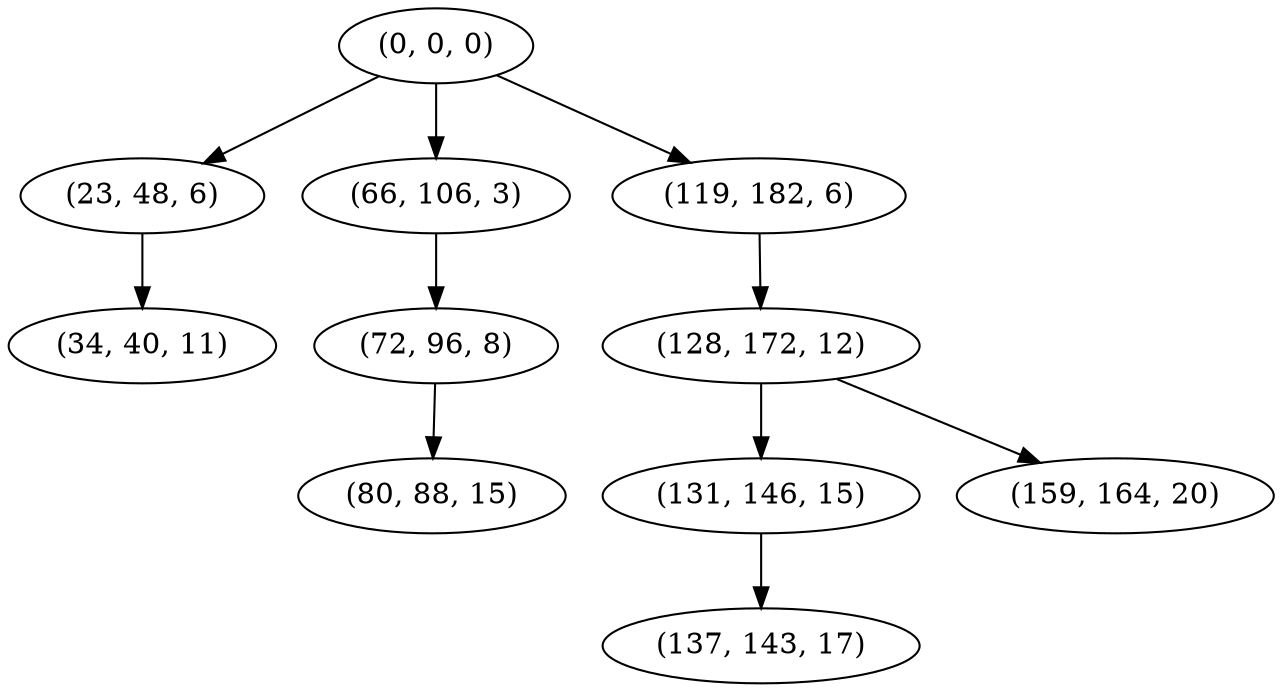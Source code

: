 digraph tree {
    "(0, 0, 0)";
    "(23, 48, 6)";
    "(34, 40, 11)";
    "(66, 106, 3)";
    "(72, 96, 8)";
    "(80, 88, 15)";
    "(119, 182, 6)";
    "(128, 172, 12)";
    "(131, 146, 15)";
    "(137, 143, 17)";
    "(159, 164, 20)";
    "(0, 0, 0)" -> "(23, 48, 6)";
    "(0, 0, 0)" -> "(66, 106, 3)";
    "(0, 0, 0)" -> "(119, 182, 6)";
    "(23, 48, 6)" -> "(34, 40, 11)";
    "(66, 106, 3)" -> "(72, 96, 8)";
    "(72, 96, 8)" -> "(80, 88, 15)";
    "(119, 182, 6)" -> "(128, 172, 12)";
    "(128, 172, 12)" -> "(131, 146, 15)";
    "(128, 172, 12)" -> "(159, 164, 20)";
    "(131, 146, 15)" -> "(137, 143, 17)";
}
